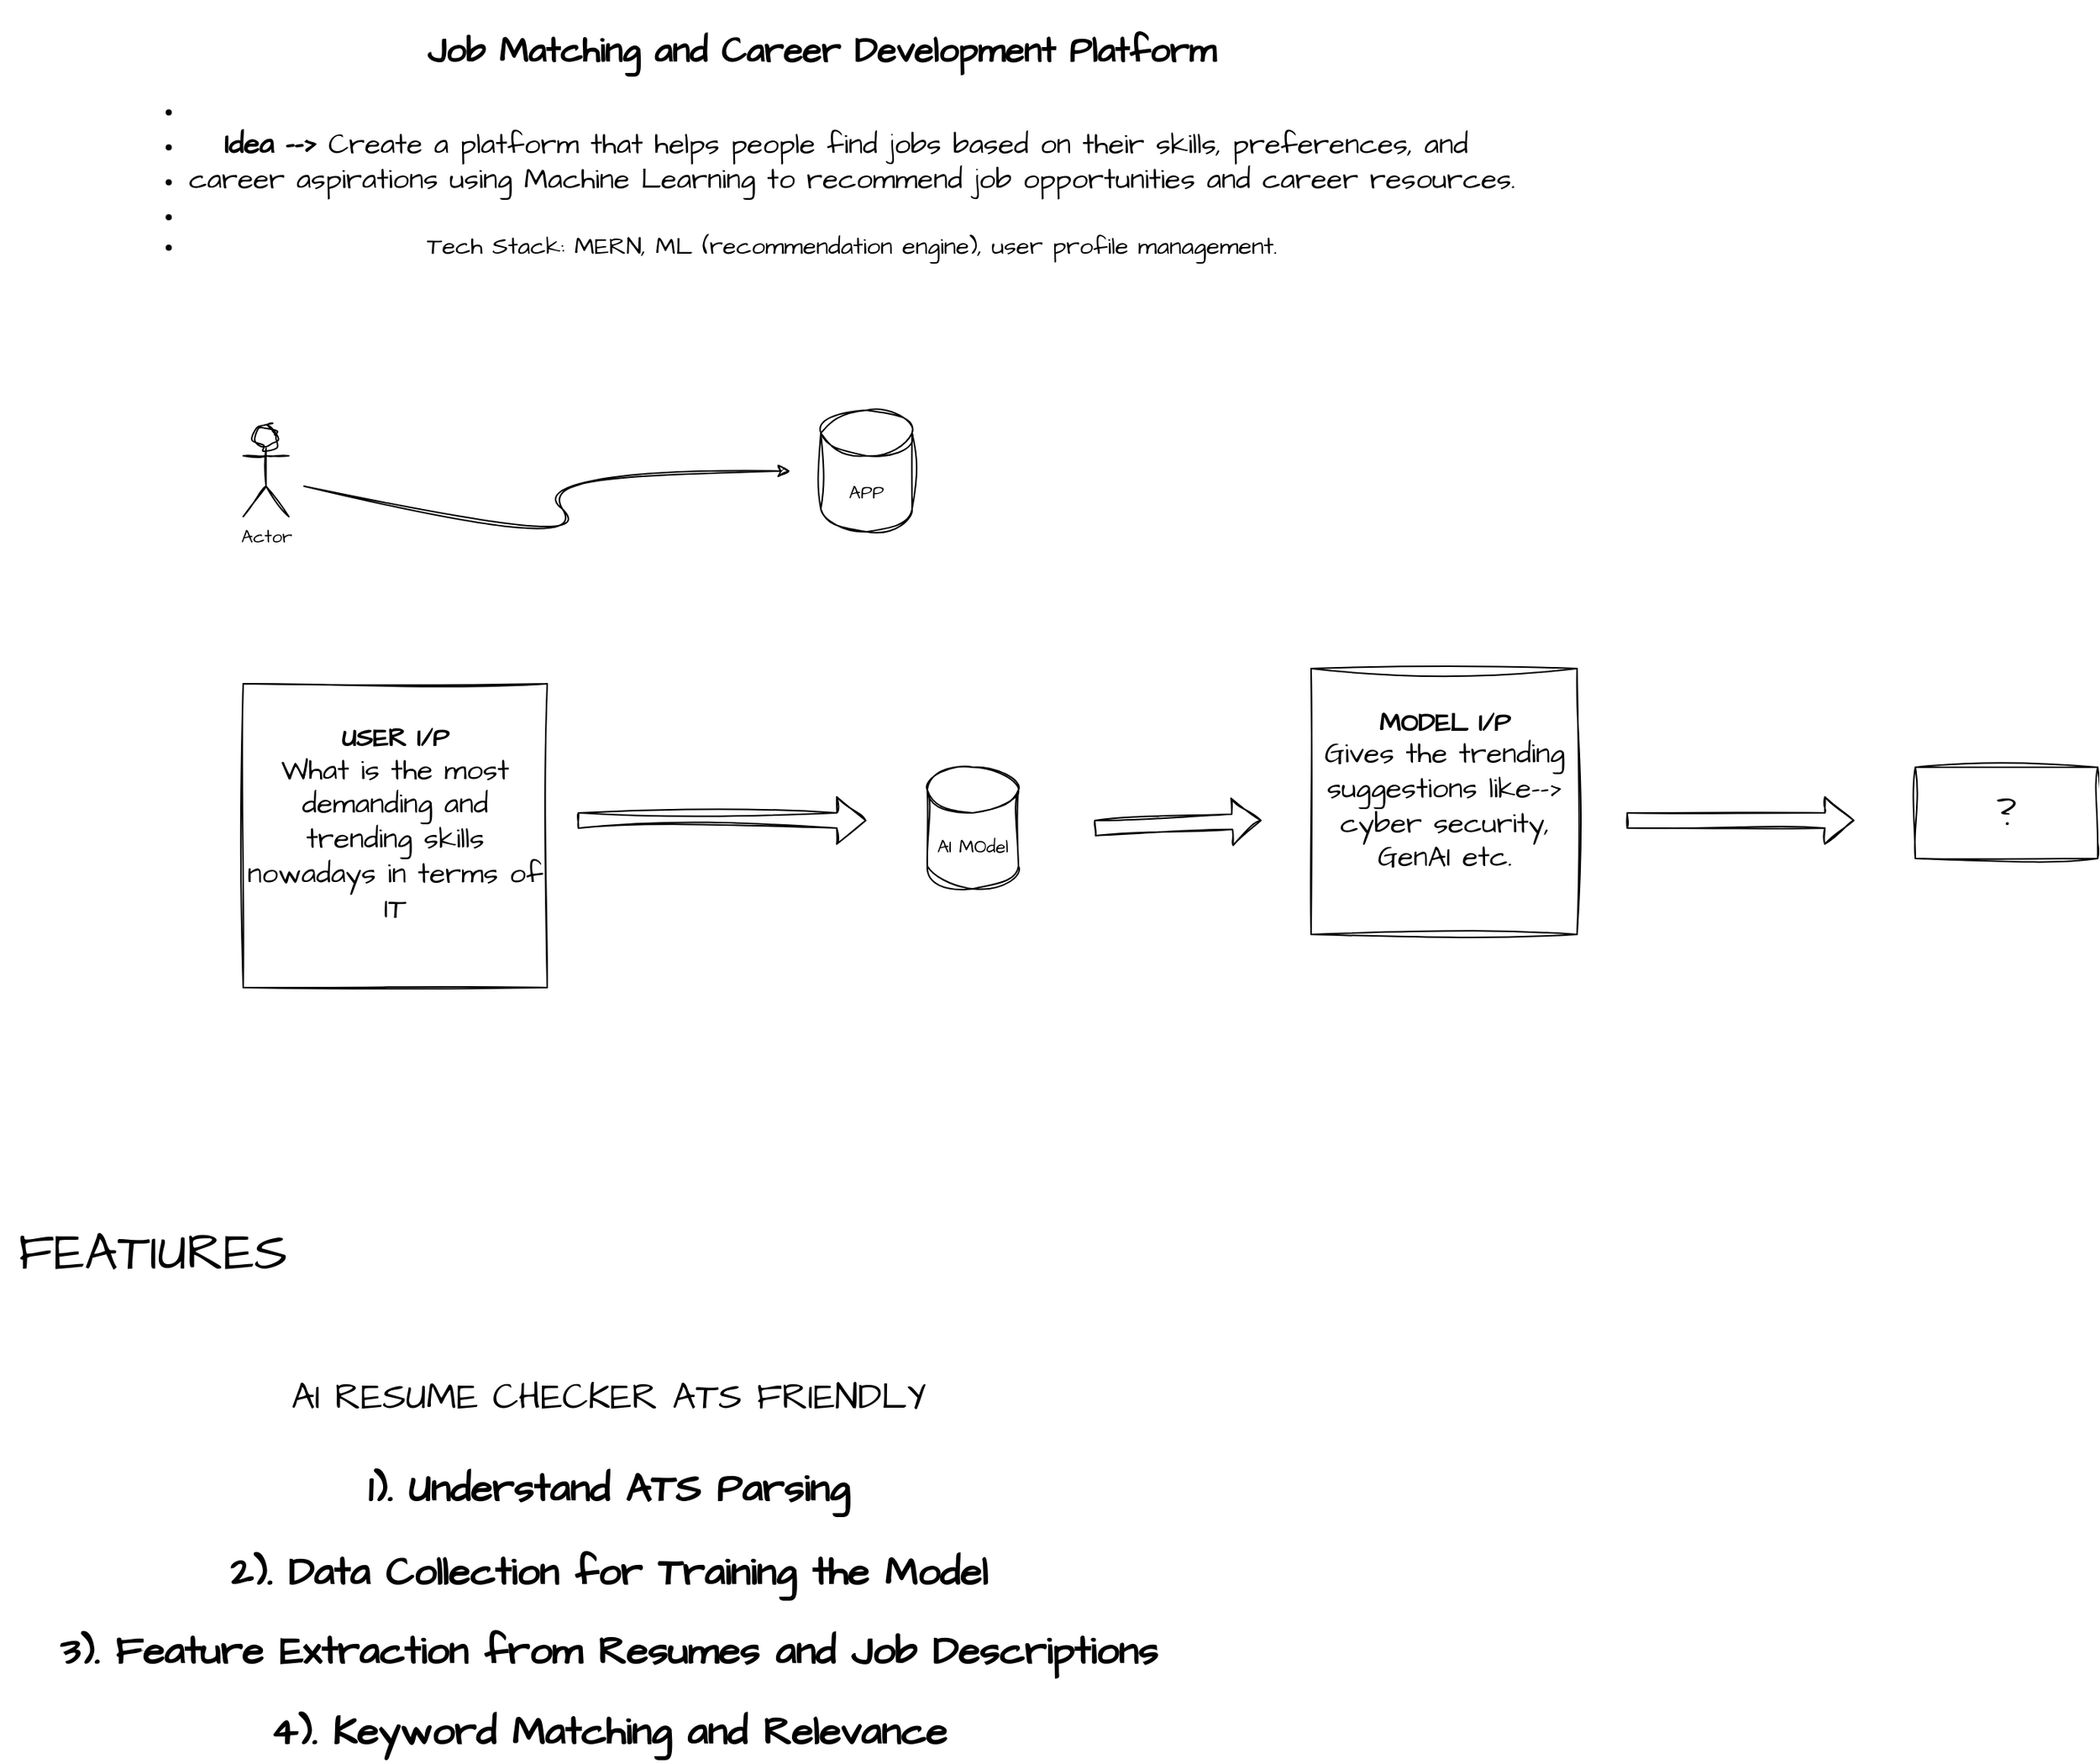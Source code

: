<mxfile version="26.0.4">
  <diagram name="Page-1" id="CKgTJ8Dl9J0ojm9Bxm4h">
    <mxGraphModel dx="2250" dy="1851" grid="1" gridSize="10" guides="1" tooltips="1" connect="1" arrows="1" fold="1" page="1" pageScale="1" pageWidth="850" pageHeight="1100" math="0" shadow="0">
      <root>
        <mxCell id="0" />
        <mxCell id="1" parent="0" />
        <mxCell id="tlrie01YJokZTGGLNNoM-2" value="&lt;h3&gt; &lt;font style=&quot;font-size: 23px; color: light-dark(rgb(0, 0, 0), rgb(255, 0, 1));&quot;&gt;Job Matching and Career Development Platform&lt;/font&gt;&lt;/h3&gt;&lt;ul&gt;&lt;li&gt;&lt;font style=&quot;font-size: 19px;&quot;&gt;&lt;strong style=&quot;&quot;&gt;&lt;font style=&quot;&quot;&gt;&lt;br&gt;&lt;/font&gt;&lt;/strong&gt;&lt;/font&gt;&lt;/li&gt;&lt;li&gt;&lt;font style=&quot;font-size: 19px;&quot;&gt;&lt;strong style=&quot;&quot;&gt;&lt;font style=&quot;&quot;&gt;Idea &lt;/font&gt;--&amp;gt;&lt;/strong&gt;&amp;nbsp;Create a platform that helps people find jobs based on their skills, preferences, and&amp;nbsp;&lt;/font&gt;&lt;/li&gt;&lt;li&gt;&lt;font style=&quot;font-size: 19px;&quot;&gt;career aspirations using&amp;nbsp;&lt;/font&gt;&lt;span style=&quot;font-size: 19px; background-color: transparent; color: light-dark(rgb(0, 0, 0), rgb(255, 255, 255));&quot;&gt;Machine&lt;/span&gt;&lt;strong style=&quot;font-size: 19px; background-color: transparent; color: light-dark(rgb(0, 0, 0), rgb(255, 255, 255));&quot;&gt; &lt;/strong&gt;&lt;span style=&quot;font-size: 19px; background-color: transparent; color: light-dark(rgb(0, 0, 0), rgb(255, 255, 255));&quot;&gt;Learning&lt;/span&gt;&lt;span style=&quot;font-size: 19px; background-color: transparent; color: light-dark(rgb(0, 0, 0), rgb(255, 255, 255));&quot;&gt; to recommend job opportunities and career resources.&lt;/span&gt;&lt;/li&gt;&lt;li&gt;&lt;span style=&quot;font-size: 19px; background-color: transparent; color: light-dark(rgb(0, 0, 0), rgb(255, 255, 255));&quot;&gt;&lt;br&gt;&lt;/span&gt;&lt;/li&gt;&lt;li&gt;&lt;font style=&quot;font-size: 16px;&quot;&gt;Tech Stack: MERN, ML (recommendation engine), user profile management.&lt;/font&gt;&lt;/li&gt;&lt;/ul&gt;" style="text;html=1;align=center;verticalAlign=middle;resizable=0;points=[];autosize=1;strokeColor=none;fillColor=none;fontFamily=Architects Daughter;fontSource=https%3A%2F%2Ffonts.googleapis.com%2Fcss%3Ffamily%3DArchitects%2BDaughter;" vertex="1" parent="1">
          <mxGeometry x="-700" y="-1090" width="940" height="190" as="geometry" />
        </mxCell>
        <mxCell id="tlrie01YJokZTGGLNNoM-3" value="" style="shape=cylinder3;whiteSpace=wrap;html=1;boundedLbl=1;backgroundOutline=1;size=15;sketch=1;hachureGap=4;jiggle=2;curveFitting=1;fontFamily=Architects Daughter;fontSource=https%3A%2F%2Ffonts.googleapis.com%2Fcss%3Ffamily%3DArchitects%2BDaughter;" vertex="1" parent="1">
          <mxGeometry x="-230" y="-820" width="60" height="80" as="geometry" />
        </mxCell>
        <mxCell id="tlrie01YJokZTGGLNNoM-4" value="Actor" style="shape=umlActor;verticalLabelPosition=bottom;verticalAlign=top;html=1;outlineConnect=0;sketch=1;hachureGap=4;jiggle=2;curveFitting=1;fontFamily=Architects Daughter;fontSource=https%3A%2F%2Ffonts.googleapis.com%2Fcss%3Ffamily%3DArchitects%2BDaughter;" vertex="1" parent="1">
          <mxGeometry x="-610" y="-810" width="30" height="60" as="geometry" />
        </mxCell>
        <mxCell id="tlrie01YJokZTGGLNNoM-10" value="APP" style="text;html=1;align=center;verticalAlign=middle;whiteSpace=wrap;rounded=0;fontFamily=Architects Daughter;fontSource=https%3A%2F%2Ffonts.googleapis.com%2Fcss%3Ffamily%3DArchitects%2BDaughter;" vertex="1" parent="1">
          <mxGeometry x="-230" y="-780" width="60" height="30" as="geometry" />
        </mxCell>
        <mxCell id="tlrie01YJokZTGGLNNoM-11" value="" style="curved=1;endArrow=classic;html=1;rounded=0;sketch=1;hachureGap=4;jiggle=2;curveFitting=1;fontFamily=Architects Daughter;fontSource=https%3A%2F%2Ffonts.googleapis.com%2Fcss%3Ffamily%3DArchitects%2BDaughter;" edge="1" parent="1">
          <mxGeometry width="50" height="50" relative="1" as="geometry">
            <mxPoint x="-570" y="-770" as="sourcePoint" />
            <mxPoint x="-250" y="-780" as="targetPoint" />
            <Array as="points">
              <mxPoint x="-375" y="-730" />
              <mxPoint x="-425" y="-780" />
            </Array>
          </mxGeometry>
        </mxCell>
        <mxCell id="tlrie01YJokZTGGLNNoM-13" value="&lt;font style=&quot;font-size: 17px; color: light-dark(rgb(0, 0, 0), rgb(255, 0, 0));&quot;&gt;&lt;b&gt;USER I/P&lt;/b&gt;&lt;/font&gt;&lt;div&gt;&lt;font style=&quot;font-size: 19px;&quot;&gt;What is the most demanding and trending skills nowadays in terms of IT&lt;/font&gt;&lt;/div&gt;&lt;div&gt;&lt;br&gt;&lt;/div&gt;" style="whiteSpace=wrap;html=1;aspect=fixed;sketch=1;hachureGap=4;jiggle=2;curveFitting=1;fontFamily=Architects Daughter;fontSource=https%3A%2F%2Ffonts.googleapis.com%2Fcss%3Ffamily%3DArchitects%2BDaughter;" vertex="1" parent="1">
          <mxGeometry x="-610" y="-640" width="200" height="200" as="geometry" />
        </mxCell>
        <mxCell id="tlrie01YJokZTGGLNNoM-15" style="edgeStyle=orthogonalEdgeStyle;rounded=0;sketch=1;hachureGap=4;jiggle=2;curveFitting=1;orthogonalLoop=1;jettySize=auto;html=1;exitX=0.5;exitY=1;exitDx=0;exitDy=0;fontFamily=Architects Daughter;fontSource=https%3A%2F%2Ffonts.googleapis.com%2Fcss%3Ffamily%3DArchitects%2BDaughter;" edge="1" parent="1" source="tlrie01YJokZTGGLNNoM-13" target="tlrie01YJokZTGGLNNoM-13">
          <mxGeometry relative="1" as="geometry" />
        </mxCell>
        <mxCell id="tlrie01YJokZTGGLNNoM-16" value="" style="shape=flexArrow;endArrow=classic;html=1;rounded=0;sketch=1;hachureGap=4;jiggle=2;curveFitting=1;fontFamily=Architects Daughter;fontSource=https%3A%2F%2Ffonts.googleapis.com%2Fcss%3Ffamily%3DArchitects%2BDaughter;" edge="1" parent="1">
          <mxGeometry width="50" height="50" relative="1" as="geometry">
            <mxPoint x="-390" y="-550" as="sourcePoint" />
            <mxPoint x="-200" y="-550" as="targetPoint" />
          </mxGeometry>
        </mxCell>
        <mxCell id="tlrie01YJokZTGGLNNoM-17" value="AI MOdel" style="shape=cylinder3;whiteSpace=wrap;html=1;boundedLbl=1;backgroundOutline=1;size=15;sketch=1;hachureGap=4;jiggle=2;curveFitting=1;fontFamily=Architects Daughter;fontSource=https%3A%2F%2Ffonts.googleapis.com%2Fcss%3Ffamily%3DArchitects%2BDaughter;" vertex="1" parent="1">
          <mxGeometry x="-160" y="-585" width="60" height="80" as="geometry" />
        </mxCell>
        <mxCell id="tlrie01YJokZTGGLNNoM-19" value="" style="shape=flexArrow;endArrow=classic;html=1;rounded=0;sketch=1;hachureGap=4;jiggle=2;curveFitting=1;fontFamily=Architects Daughter;fontSource=https%3A%2F%2Ffonts.googleapis.com%2Fcss%3Ffamily%3DArchitects%2BDaughter;" edge="1" parent="1">
          <mxGeometry width="50" height="50" relative="1" as="geometry">
            <mxPoint x="-50" y="-545" as="sourcePoint" />
            <mxPoint x="60" y="-550" as="targetPoint" />
          </mxGeometry>
        </mxCell>
        <mxCell id="tlrie01YJokZTGGLNNoM-20" value="&lt;font style=&quot;font-size: 17px; color: light-dark(rgb(0, 0, 0), rgb(255, 0, 0));&quot;&gt;&lt;b&gt;MODEL I/P&lt;/b&gt;&lt;/font&gt;&lt;div&gt;&lt;span style=&quot;font-size: 19px;&quot;&gt;Gives the trending suggestions like--&amp;gt; cyber security, GenAI etc.&lt;/span&gt;&lt;/div&gt;&lt;div&gt;&lt;br&gt;&lt;/div&gt;" style="whiteSpace=wrap;html=1;aspect=fixed;sketch=1;hachureGap=4;jiggle=2;curveFitting=1;fontFamily=Architects Daughter;fontSource=https%3A%2F%2Ffonts.googleapis.com%2Fcss%3Ffamily%3DArchitects%2BDaughter;" vertex="1" parent="1">
          <mxGeometry x="92.5" y="-650" width="175" height="175" as="geometry" />
        </mxCell>
        <mxCell id="tlrie01YJokZTGGLNNoM-22" value="" style="shape=flexArrow;endArrow=classic;html=1;rounded=0;sketch=1;hachureGap=4;jiggle=2;curveFitting=1;fontFamily=Architects Daughter;fontSource=https%3A%2F%2Ffonts.googleapis.com%2Fcss%3Ffamily%3DArchitects%2BDaughter;" edge="1" parent="1">
          <mxGeometry width="50" height="50" relative="1" as="geometry">
            <mxPoint x="300" y="-550" as="sourcePoint" />
            <mxPoint x="450" y="-550" as="targetPoint" />
          </mxGeometry>
        </mxCell>
        <mxCell id="tlrie01YJokZTGGLNNoM-23" value="&lt;font style=&quot;font-size: 26px;&quot;&gt;?&lt;/font&gt;" style="rounded=0;whiteSpace=wrap;html=1;sketch=1;hachureGap=4;jiggle=2;curveFitting=1;fontFamily=Architects Daughter;fontSource=https%3A%2F%2Ffonts.googleapis.com%2Fcss%3Ffamily%3DArchitects%2BDaughter;" vertex="1" parent="1">
          <mxGeometry x="490" y="-585" width="120" height="60" as="geometry" />
        </mxCell>
        <mxCell id="tlrie01YJokZTGGLNNoM-24" value="&lt;font style=&quot;font-size: 24px; color: light-dark(rgb(0, 0, 0), rgb(255, 255, 0));&quot;&gt;AI RESUME CHECKER ATS FRIENDLY&lt;/font&gt;" style="text;html=1;align=center;verticalAlign=middle;resizable=0;points=[];autosize=1;strokeColor=none;fillColor=none;fontFamily=Architects Daughter;fontSource=https%3A%2F%2Ffonts.googleapis.com%2Fcss%3Ffamily%3DArchitects%2BDaughter;" vertex="1" parent="1">
          <mxGeometry x="-590" y="-190" width="440" height="40" as="geometry" />
        </mxCell>
        <mxCell id="tlrie01YJokZTGGLNNoM-27" value="&lt;strong&gt;&lt;font style=&quot;font-size: 26px;&quot;&gt;1). Understand ATS Parsing&lt;/font&gt;&lt;/strong&gt;&lt;div&gt;&lt;span style=&quot;font-size: 20px;&quot;&gt;&lt;b&gt;&lt;br&gt;&lt;/b&gt;&lt;/span&gt;&lt;div&gt;&lt;font style=&quot;font-size: 26px;&quot;&gt;&lt;strong style=&quot;&quot;&gt;&lt;font style=&quot;&quot;&gt;2). Data Collection for Training the Model&lt;/font&gt;&lt;/strong&gt;&lt;strong style=&quot;&quot;&gt;&lt;font style=&quot;&quot;&gt;&lt;/font&gt;&lt;/strong&gt;&lt;/font&gt;&lt;/div&gt;&lt;div&gt;&lt;strong&gt;&lt;font style=&quot;font-size: 17px;&quot;&gt;&lt;br&gt;&lt;/font&gt;&lt;/strong&gt;&lt;/div&gt;&lt;div&gt;&lt;b&gt;&lt;font style=&quot;font-size: 26px;&quot;&gt;&lt;font style=&quot;&quot;&gt;3). Feature Extraction from Resumes and Job Descriptions&lt;/font&gt;&lt;font style=&quot;&quot;&gt;&lt;/font&gt;&lt;/font&gt;&lt;/b&gt;&lt;/div&gt;&lt;div&gt;&lt;b&gt;&lt;font style=&quot;font-size: 18px;&quot;&gt;&lt;br&gt;&lt;/font&gt;&lt;/b&gt;&lt;/div&gt;&lt;div&gt;&lt;font style=&quot;font-size: 26px;&quot;&gt;&lt;strong style=&quot;&quot;&gt;4). Keyword Matching and Relevance&lt;/strong&gt;&lt;/font&gt;&lt;/div&gt;&lt;/div&gt;" style="text;html=1;align=center;verticalAlign=middle;resizable=0;points=[];autosize=1;strokeColor=none;fillColor=none;fontFamily=Architects Daughter;fontSource=https%3A%2F%2Ffonts.googleapis.com%2Fcss%3Ffamily%3DArchitects%2BDaughter;" vertex="1" parent="1">
          <mxGeometry x="-745" y="-130" width="750" height="200" as="geometry" />
        </mxCell>
        <mxCell id="tlrie01YJokZTGGLNNoM-29" value="&lt;font style=&quot;color: light-dark(rgb(0, 0, 0), rgb(51, 51, 255)); font-size: 34px;&quot;&gt;FEATIURES&lt;/font&gt;" style="text;html=1;align=center;verticalAlign=middle;resizable=0;points=[];autosize=1;strokeColor=none;fillColor=none;fontFamily=Architects Daughter;fontSource=https%3A%2F%2Ffonts.googleapis.com%2Fcss%3Ffamily%3DArchitects%2BDaughter;" vertex="1" parent="1">
          <mxGeometry x="-770" y="-290" width="200" height="50" as="geometry" />
        </mxCell>
      </root>
    </mxGraphModel>
  </diagram>
</mxfile>
